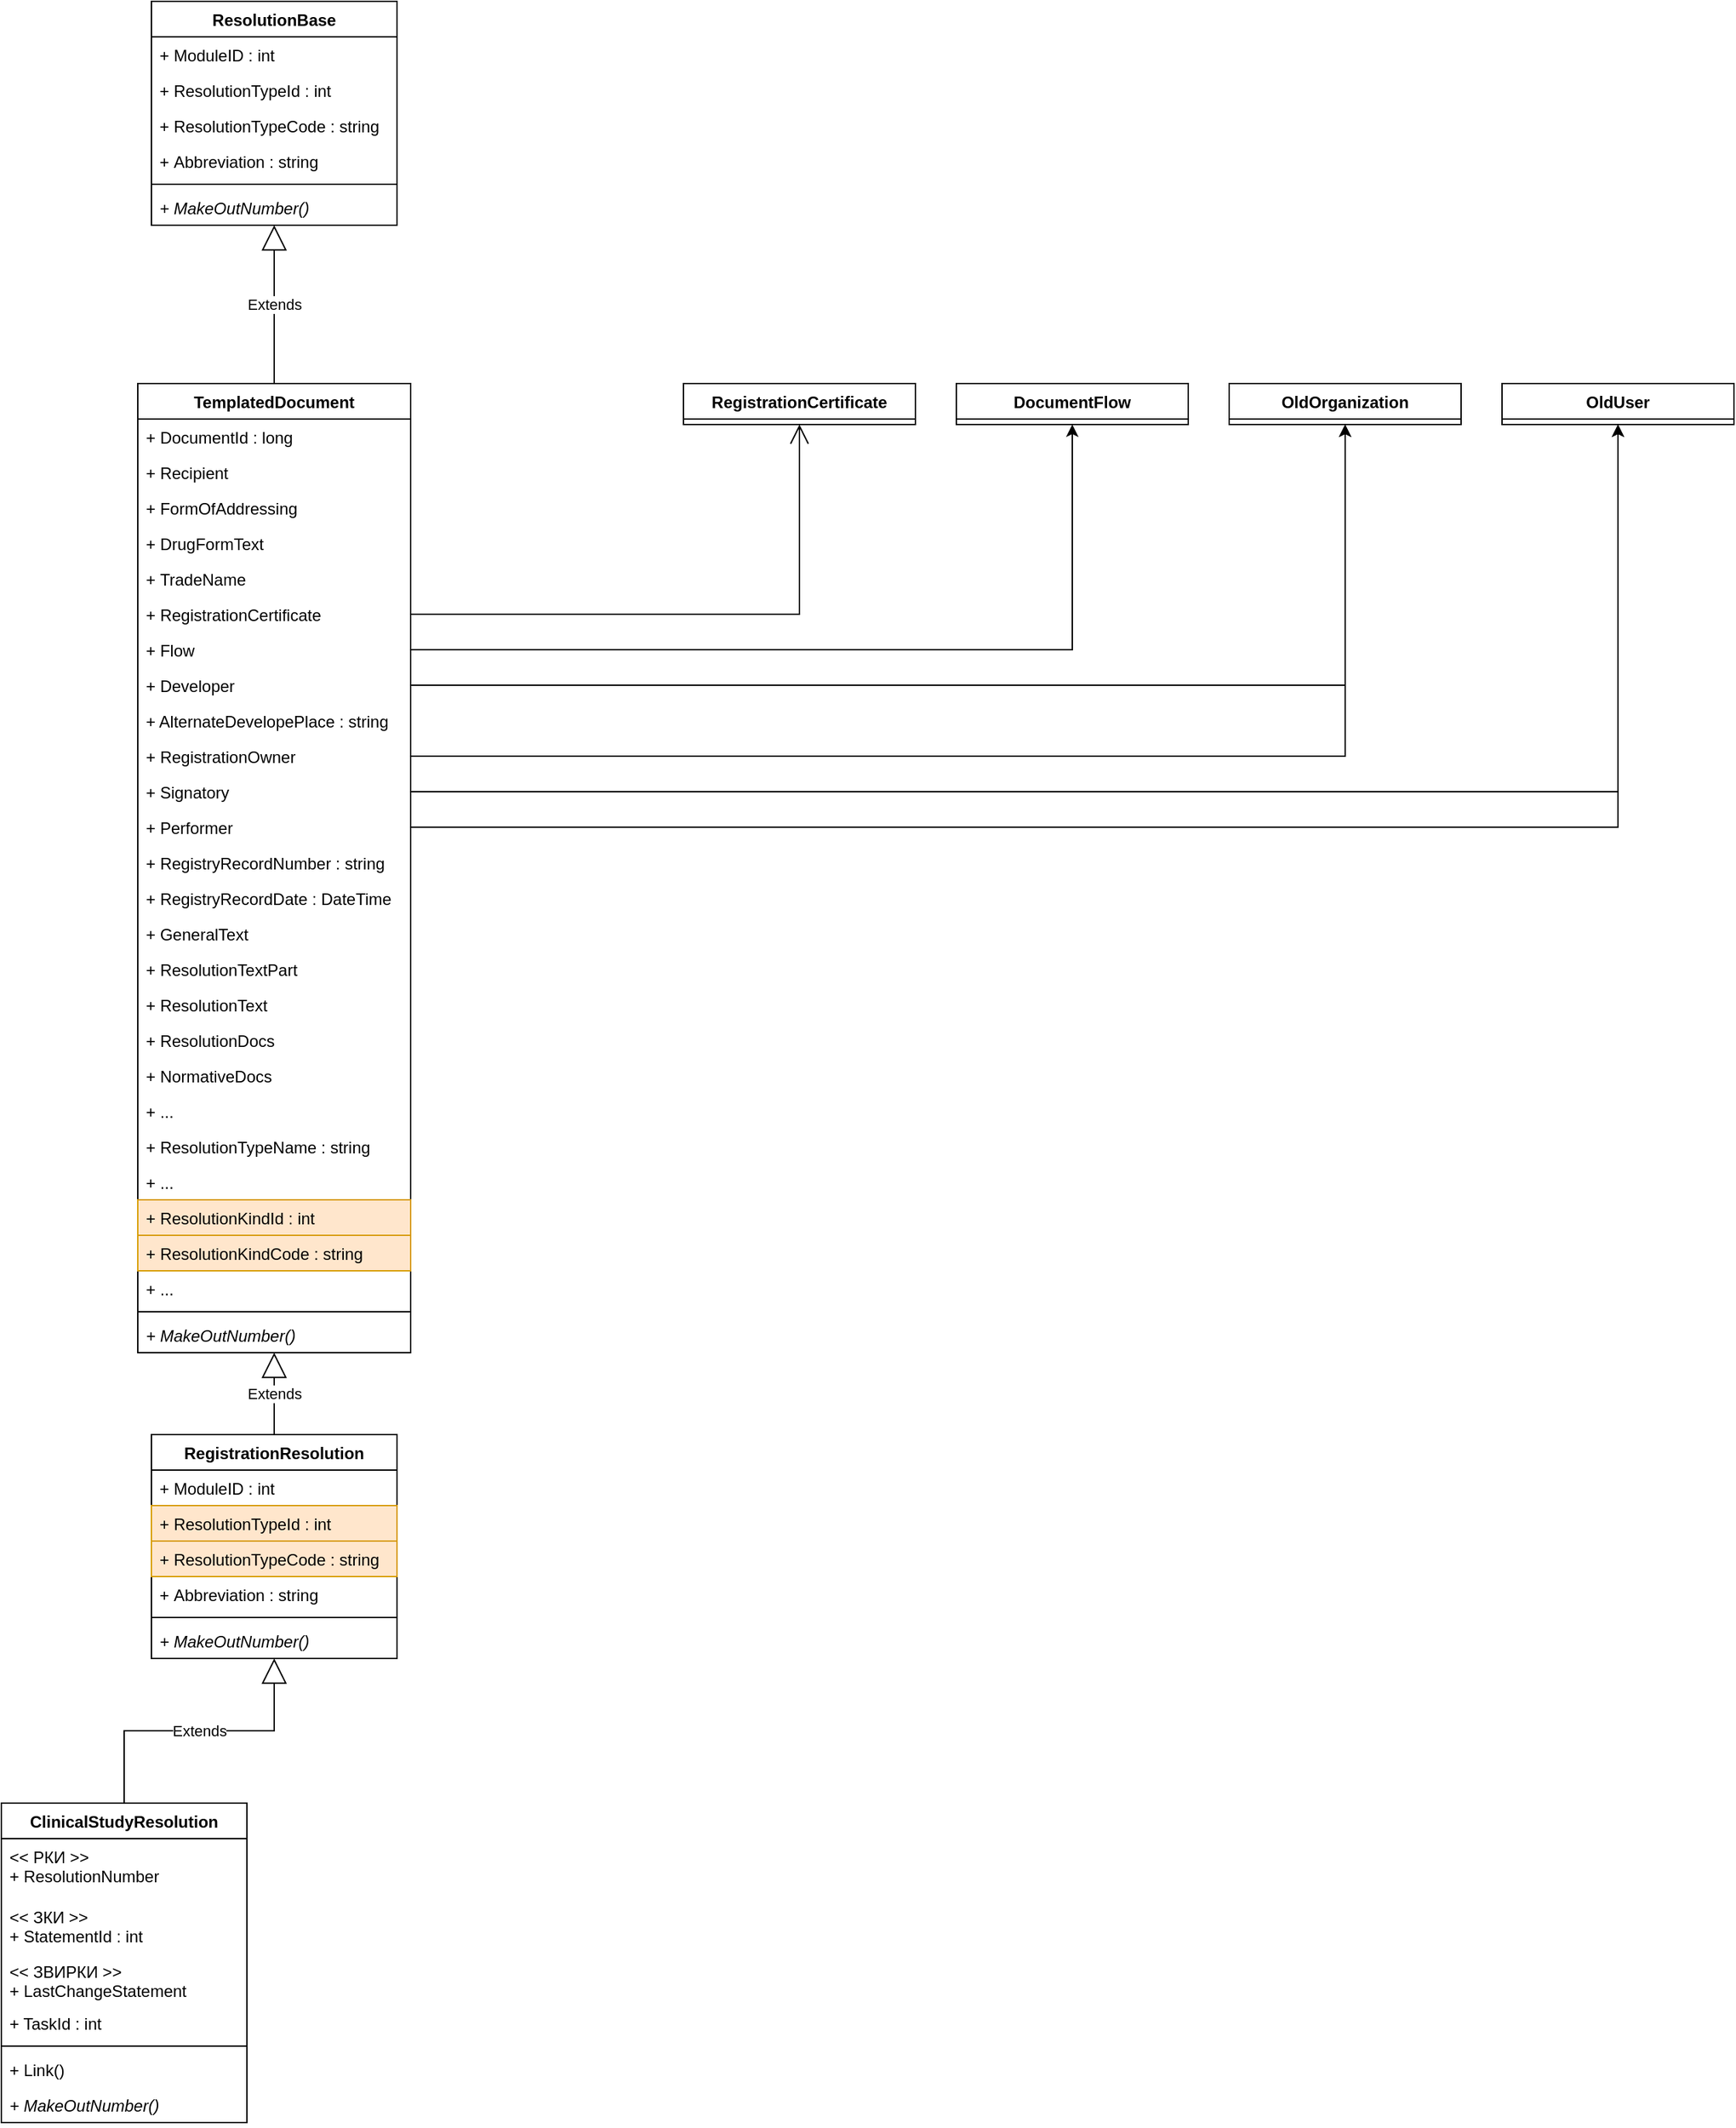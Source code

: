 <mxfile version="20.6.0" type="github">
  <diagram id="jpaH01QrrNPYKbs0xLTw" name="Страница 1">
    <mxGraphModel dx="1233" dy="1970" grid="1" gridSize="10" guides="1" tooltips="1" connect="1" arrows="1" fold="1" page="1" pageScale="1" pageWidth="827" pageHeight="1169" math="0" shadow="0">
      <root>
        <mxCell id="0" />
        <mxCell id="1" parent="0" />
        <mxCell id="X-IGHEl8Y6HBOu0wFlwu-5" value="RegistrationResolution" style="swimlane;fontStyle=1;align=center;verticalAlign=top;childLayout=stackLayout;horizontal=1;startSize=26;horizontalStack=0;resizeParent=1;resizeParentMax=0;resizeLast=0;collapsible=1;marginBottom=0;" vertex="1" parent="1">
          <mxGeometry x="330" y="370" width="180" height="164" as="geometry" />
        </mxCell>
        <mxCell id="X-IGHEl8Y6HBOu0wFlwu-6" value="+ ModuleID : int" style="text;strokeColor=none;fillColor=none;align=left;verticalAlign=top;spacingLeft=4;spacingRight=4;overflow=hidden;rotatable=0;points=[[0,0.5],[1,0.5]];portConstraint=eastwest;" vertex="1" parent="X-IGHEl8Y6HBOu0wFlwu-5">
          <mxGeometry y="26" width="180" height="26" as="geometry" />
        </mxCell>
        <mxCell id="X-IGHEl8Y6HBOu0wFlwu-11" value="+ ResolutionTypeId : int" style="text;strokeColor=#d79b00;fillColor=#ffe6cc;align=left;verticalAlign=top;spacingLeft=4;spacingRight=4;overflow=hidden;rotatable=0;points=[[0,0.5],[1,0.5]];portConstraint=eastwest;" vertex="1" parent="X-IGHEl8Y6HBOu0wFlwu-5">
          <mxGeometry y="52" width="180" height="26" as="geometry" />
        </mxCell>
        <mxCell id="X-IGHEl8Y6HBOu0wFlwu-9" value="+ ResolutionTypeCode : string" style="text;strokeColor=#d79b00;fillColor=#ffe6cc;align=left;verticalAlign=top;spacingLeft=4;spacingRight=4;overflow=hidden;rotatable=0;points=[[0,0.5],[1,0.5]];portConstraint=eastwest;" vertex="1" parent="X-IGHEl8Y6HBOu0wFlwu-5">
          <mxGeometry y="78" width="180" height="26" as="geometry" />
        </mxCell>
        <mxCell id="X-IGHEl8Y6HBOu0wFlwu-20" value="+ Abbreviation : string" style="text;strokeColor=none;fillColor=none;align=left;verticalAlign=top;spacingLeft=4;spacingRight=4;overflow=hidden;rotatable=0;points=[[0,0.5],[1,0.5]];portConstraint=eastwest;" vertex="1" parent="X-IGHEl8Y6HBOu0wFlwu-5">
          <mxGeometry y="104" width="180" height="26" as="geometry" />
        </mxCell>
        <mxCell id="X-IGHEl8Y6HBOu0wFlwu-7" value="" style="line;strokeWidth=1;fillColor=none;align=left;verticalAlign=middle;spacingTop=-1;spacingLeft=3;spacingRight=3;rotatable=0;labelPosition=right;points=[];portConstraint=eastwest;strokeColor=inherit;" vertex="1" parent="X-IGHEl8Y6HBOu0wFlwu-5">
          <mxGeometry y="130" width="180" height="8" as="geometry" />
        </mxCell>
        <mxCell id="X-IGHEl8Y6HBOu0wFlwu-8" value="+ MakeOutNumber()" style="text;strokeColor=none;fillColor=none;align=left;verticalAlign=top;spacingLeft=4;spacingRight=4;overflow=hidden;rotatable=0;points=[[0,0.5],[1,0.5]];portConstraint=eastwest;fontStyle=2" vertex="1" parent="X-IGHEl8Y6HBOu0wFlwu-5">
          <mxGeometry y="138" width="180" height="26" as="geometry" />
        </mxCell>
        <mxCell id="X-IGHEl8Y6HBOu0wFlwu-13" value="ClinicalStudyResolution" style="swimlane;fontStyle=1;align=center;verticalAlign=top;childLayout=stackLayout;horizontal=1;startSize=26;horizontalStack=0;resizeParent=1;resizeParentMax=0;resizeLast=0;collapsible=1;marginBottom=0;" vertex="1" parent="1">
          <mxGeometry x="220" y="640" width="180" height="234" as="geometry" />
        </mxCell>
        <mxCell id="X-IGHEl8Y6HBOu0wFlwu-14" value="&lt;&lt; РКИ &gt;&gt;&#xa;+ ResolutionNumber" style="text;strokeColor=none;fillColor=none;align=left;verticalAlign=top;spacingLeft=4;spacingRight=4;overflow=hidden;rotatable=0;points=[[0,0.5],[1,0.5]];portConstraint=eastwest;" vertex="1" parent="X-IGHEl8Y6HBOu0wFlwu-13">
          <mxGeometry y="26" width="180" height="44" as="geometry" />
        </mxCell>
        <mxCell id="X-IGHEl8Y6HBOu0wFlwu-12" value="&lt;&lt; ЗКИ &gt;&gt;&#xa;+ StatementId : int" style="text;strokeColor=none;fillColor=none;align=left;verticalAlign=top;spacingLeft=4;spacingRight=4;overflow=hidden;rotatable=0;points=[[0,0.5],[1,0.5]];portConstraint=eastwest;" vertex="1" parent="X-IGHEl8Y6HBOu0wFlwu-13">
          <mxGeometry y="70" width="180" height="40" as="geometry" />
        </mxCell>
        <mxCell id="X-IGHEl8Y6HBOu0wFlwu-10" value="&lt;&lt; ЗВИРКИ &gt;&gt;&#xa;+ LastChangeStatement" style="text;strokeColor=none;fillColor=none;align=left;verticalAlign=top;spacingLeft=4;spacingRight=4;overflow=hidden;rotatable=0;points=[[0,0.5],[1,0.5]];portConstraint=eastwest;" vertex="1" parent="X-IGHEl8Y6HBOu0wFlwu-13">
          <mxGeometry y="110" width="180" height="38" as="geometry" />
        </mxCell>
        <mxCell id="X-IGHEl8Y6HBOu0wFlwu-15" value="+ TaskId : int" style="text;strokeColor=none;fillColor=none;align=left;verticalAlign=top;spacingLeft=4;spacingRight=4;overflow=hidden;rotatable=0;points=[[0,0.5],[1,0.5]];portConstraint=eastwest;" vertex="1" parent="X-IGHEl8Y6HBOu0wFlwu-13">
          <mxGeometry y="148" width="180" height="26" as="geometry" />
        </mxCell>
        <mxCell id="X-IGHEl8Y6HBOu0wFlwu-17" value="" style="line;strokeWidth=1;fillColor=none;align=left;verticalAlign=middle;spacingTop=-1;spacingLeft=3;spacingRight=3;rotatable=0;labelPosition=right;points=[];portConstraint=eastwest;strokeColor=inherit;" vertex="1" parent="X-IGHEl8Y6HBOu0wFlwu-13">
          <mxGeometry y="174" width="180" height="8" as="geometry" />
        </mxCell>
        <mxCell id="X-IGHEl8Y6HBOu0wFlwu-18" value="+ Link()" style="text;strokeColor=none;fillColor=none;align=left;verticalAlign=top;spacingLeft=4;spacingRight=4;overflow=hidden;rotatable=0;points=[[0,0.5],[1,0.5]];portConstraint=eastwest;" vertex="1" parent="X-IGHEl8Y6HBOu0wFlwu-13">
          <mxGeometry y="182" width="180" height="26" as="geometry" />
        </mxCell>
        <mxCell id="X-IGHEl8Y6HBOu0wFlwu-16" value="+ MakeOutNumber()" style="text;strokeColor=none;fillColor=none;align=left;verticalAlign=top;spacingLeft=4;spacingRight=4;overflow=hidden;rotatable=0;points=[[0,0.5],[1,0.5]];portConstraint=eastwest;fontStyle=2" vertex="1" parent="X-IGHEl8Y6HBOu0wFlwu-13">
          <mxGeometry y="208" width="180" height="26" as="geometry" />
        </mxCell>
        <mxCell id="X-IGHEl8Y6HBOu0wFlwu-19" value="Extends" style="endArrow=block;endSize=16;endFill=0;html=1;rounded=0;fontSize=11;edgeStyle=orthogonalEdgeStyle;" edge="1" parent="1" source="X-IGHEl8Y6HBOu0wFlwu-13" target="X-IGHEl8Y6HBOu0wFlwu-5">
          <mxGeometry width="160" relative="1" as="geometry">
            <mxPoint x="240" y="610" as="sourcePoint" />
            <mxPoint x="400" y="610" as="targetPoint" />
          </mxGeometry>
        </mxCell>
        <mxCell id="X-IGHEl8Y6HBOu0wFlwu-21" value="TemplatedDocument" style="swimlane;fontStyle=1;align=center;verticalAlign=top;childLayout=stackLayout;horizontal=1;startSize=26;horizontalStack=0;resizeParent=1;resizeParentMax=0;resizeLast=0;collapsible=1;marginBottom=0;" vertex="1" parent="1">
          <mxGeometry x="320" y="-400" width="200" height="710" as="geometry" />
        </mxCell>
        <mxCell id="X-IGHEl8Y6HBOu0wFlwu-22" value="+ DocumentId : long" style="text;strokeColor=none;fillColor=none;align=left;verticalAlign=top;spacingLeft=4;spacingRight=4;overflow=hidden;rotatable=0;points=[[0,0.5],[1,0.5]];portConstraint=eastwest;" vertex="1" parent="X-IGHEl8Y6HBOu0wFlwu-21">
          <mxGeometry y="26" width="200" height="26" as="geometry" />
        </mxCell>
        <mxCell id="X-IGHEl8Y6HBOu0wFlwu-23" value="+ Recipient" style="text;strokeColor=none;fillColor=none;align=left;verticalAlign=top;spacingLeft=4;spacingRight=4;overflow=hidden;rotatable=0;points=[[0,0.5],[1,0.5]];portConstraint=eastwest;" vertex="1" parent="X-IGHEl8Y6HBOu0wFlwu-21">
          <mxGeometry y="52" width="200" height="26" as="geometry" />
        </mxCell>
        <mxCell id="X-IGHEl8Y6HBOu0wFlwu-24" value="+ FormOfAddressing" style="text;strokeColor=none;fillColor=none;align=left;verticalAlign=top;spacingLeft=4;spacingRight=4;overflow=hidden;rotatable=0;points=[[0,0.5],[1,0.5]];portConstraint=eastwest;" vertex="1" parent="X-IGHEl8Y6HBOu0wFlwu-21">
          <mxGeometry y="78" width="200" height="26" as="geometry" />
        </mxCell>
        <mxCell id="X-IGHEl8Y6HBOu0wFlwu-25" value="+ DrugFormText" style="text;strokeColor=none;fillColor=none;align=left;verticalAlign=top;spacingLeft=4;spacingRight=4;overflow=hidden;rotatable=0;points=[[0,0.5],[1,0.5]];portConstraint=eastwest;" vertex="1" parent="X-IGHEl8Y6HBOu0wFlwu-21">
          <mxGeometry y="104" width="200" height="26" as="geometry" />
        </mxCell>
        <mxCell id="X-IGHEl8Y6HBOu0wFlwu-38" value="+ TradeName" style="text;strokeColor=none;fillColor=none;align=left;verticalAlign=top;spacingLeft=4;spacingRight=4;overflow=hidden;rotatable=0;points=[[0,0.5],[1,0.5]];portConstraint=eastwest;" vertex="1" parent="X-IGHEl8Y6HBOu0wFlwu-21">
          <mxGeometry y="130" width="200" height="26" as="geometry" />
        </mxCell>
        <mxCell id="X-IGHEl8Y6HBOu0wFlwu-39" value="+ RegistrationCertificate" style="text;strokeColor=none;fillColor=none;align=left;verticalAlign=top;spacingLeft=4;spacingRight=4;overflow=hidden;rotatable=0;points=[[0,0.5],[1,0.5]];portConstraint=eastwest;" vertex="1" parent="X-IGHEl8Y6HBOu0wFlwu-21">
          <mxGeometry y="156" width="200" height="26" as="geometry" />
        </mxCell>
        <mxCell id="X-IGHEl8Y6HBOu0wFlwu-50" value="+ Flow" style="text;strokeColor=none;fillColor=none;align=left;verticalAlign=top;spacingLeft=4;spacingRight=4;overflow=hidden;rotatable=0;points=[[0,0.5],[1,0.5]];portConstraint=eastwest;" vertex="1" parent="X-IGHEl8Y6HBOu0wFlwu-21">
          <mxGeometry y="182" width="200" height="26" as="geometry" />
        </mxCell>
        <mxCell id="X-IGHEl8Y6HBOu0wFlwu-56" value="+ Developer" style="text;strokeColor=none;fillColor=none;align=left;verticalAlign=top;spacingLeft=4;spacingRight=4;overflow=hidden;rotatable=0;points=[[0,0.5],[1,0.5]];portConstraint=eastwest;" vertex="1" parent="X-IGHEl8Y6HBOu0wFlwu-21">
          <mxGeometry y="208" width="200" height="26" as="geometry" />
        </mxCell>
        <mxCell id="X-IGHEl8Y6HBOu0wFlwu-62" value="+ AlternateDevelopePlace : string" style="text;strokeColor=none;fillColor=none;align=left;verticalAlign=top;spacingLeft=4;spacingRight=4;overflow=hidden;rotatable=0;points=[[0,0.5],[1,0.5]];portConstraint=eastwest;" vertex="1" parent="X-IGHEl8Y6HBOu0wFlwu-21">
          <mxGeometry y="234" width="200" height="26" as="geometry" />
        </mxCell>
        <mxCell id="X-IGHEl8Y6HBOu0wFlwu-65" value="+ RegistrationOwner" style="text;strokeColor=none;fillColor=none;align=left;verticalAlign=top;spacingLeft=4;spacingRight=4;overflow=hidden;rotatable=0;points=[[0,0.5],[1,0.5]];portConstraint=eastwest;" vertex="1" parent="X-IGHEl8Y6HBOu0wFlwu-21">
          <mxGeometry y="260" width="200" height="26" as="geometry" />
        </mxCell>
        <mxCell id="X-IGHEl8Y6HBOu0wFlwu-63" value="+ Signatory" style="text;strokeColor=none;fillColor=none;align=left;verticalAlign=top;spacingLeft=4;spacingRight=4;overflow=hidden;rotatable=0;points=[[0,0.5],[1,0.5]];portConstraint=eastwest;" vertex="1" parent="X-IGHEl8Y6HBOu0wFlwu-21">
          <mxGeometry y="286" width="200" height="26" as="geometry" />
        </mxCell>
        <mxCell id="X-IGHEl8Y6HBOu0wFlwu-71" value="+ Performer" style="text;strokeColor=none;fillColor=none;align=left;verticalAlign=top;spacingLeft=4;spacingRight=4;overflow=hidden;rotatable=0;points=[[0,0.5],[1,0.5]];portConstraint=eastwest;" vertex="1" parent="X-IGHEl8Y6HBOu0wFlwu-21">
          <mxGeometry y="312" width="200" height="26" as="geometry" />
        </mxCell>
        <mxCell id="X-IGHEl8Y6HBOu0wFlwu-73" value="+ RegistryRecordNumber : string" style="text;strokeColor=none;fillColor=none;align=left;verticalAlign=top;spacingLeft=4;spacingRight=4;overflow=hidden;rotatable=0;points=[[0,0.5],[1,0.5]];portConstraint=eastwest;" vertex="1" parent="X-IGHEl8Y6HBOu0wFlwu-21">
          <mxGeometry y="338" width="200" height="26" as="geometry" />
        </mxCell>
        <mxCell id="X-IGHEl8Y6HBOu0wFlwu-74" value="+ RegistryRecordDate : DateTime" style="text;strokeColor=none;fillColor=none;align=left;verticalAlign=top;spacingLeft=4;spacingRight=4;overflow=hidden;rotatable=0;points=[[0,0.5],[1,0.5]];portConstraint=eastwest;" vertex="1" parent="X-IGHEl8Y6HBOu0wFlwu-21">
          <mxGeometry y="364" width="200" height="26" as="geometry" />
        </mxCell>
        <mxCell id="X-IGHEl8Y6HBOu0wFlwu-75" value="+ GeneralText" style="text;strokeColor=none;fillColor=none;align=left;verticalAlign=top;spacingLeft=4;spacingRight=4;overflow=hidden;rotatable=0;points=[[0,0.5],[1,0.5]];portConstraint=eastwest;" vertex="1" parent="X-IGHEl8Y6HBOu0wFlwu-21">
          <mxGeometry y="390" width="200" height="26" as="geometry" />
        </mxCell>
        <mxCell id="X-IGHEl8Y6HBOu0wFlwu-76" value="+ ResolutionTextPart" style="text;strokeColor=none;fillColor=none;align=left;verticalAlign=top;spacingLeft=4;spacingRight=4;overflow=hidden;rotatable=0;points=[[0,0.5],[1,0.5]];portConstraint=eastwest;" vertex="1" parent="X-IGHEl8Y6HBOu0wFlwu-21">
          <mxGeometry y="416" width="200" height="26" as="geometry" />
        </mxCell>
        <mxCell id="X-IGHEl8Y6HBOu0wFlwu-77" value="+ ResolutionText" style="text;strokeColor=none;fillColor=none;align=left;verticalAlign=top;spacingLeft=4;spacingRight=4;overflow=hidden;rotatable=0;points=[[0,0.5],[1,0.5]];portConstraint=eastwest;" vertex="1" parent="X-IGHEl8Y6HBOu0wFlwu-21">
          <mxGeometry y="442" width="200" height="26" as="geometry" />
        </mxCell>
        <mxCell id="X-IGHEl8Y6HBOu0wFlwu-78" value="+ ResolutionDocs" style="text;strokeColor=none;fillColor=none;align=left;verticalAlign=top;spacingLeft=4;spacingRight=4;overflow=hidden;rotatable=0;points=[[0,0.5],[1,0.5]];portConstraint=eastwest;" vertex="1" parent="X-IGHEl8Y6HBOu0wFlwu-21">
          <mxGeometry y="468" width="200" height="26" as="geometry" />
        </mxCell>
        <mxCell id="X-IGHEl8Y6HBOu0wFlwu-79" value="+ NormativeDocs" style="text;strokeColor=none;fillColor=none;align=left;verticalAlign=top;spacingLeft=4;spacingRight=4;overflow=hidden;rotatable=0;points=[[0,0.5],[1,0.5]];portConstraint=eastwest;" vertex="1" parent="X-IGHEl8Y6HBOu0wFlwu-21">
          <mxGeometry y="494" width="200" height="26" as="geometry" />
        </mxCell>
        <mxCell id="X-IGHEl8Y6HBOu0wFlwu-84" value="+ ..." style="text;strokeColor=none;fillColor=none;align=left;verticalAlign=top;spacingLeft=4;spacingRight=4;overflow=hidden;rotatable=0;points=[[0,0.5],[1,0.5]];portConstraint=eastwest;" vertex="1" parent="X-IGHEl8Y6HBOu0wFlwu-21">
          <mxGeometry y="520" width="200" height="26" as="geometry" />
        </mxCell>
        <mxCell id="X-IGHEl8Y6HBOu0wFlwu-85" value="+ ResolutionTypeName : string" style="text;strokeColor=none;fillColor=none;align=left;verticalAlign=top;spacingLeft=4;spacingRight=4;overflow=hidden;rotatable=0;points=[[0,0.5],[1,0.5]];portConstraint=eastwest;" vertex="1" parent="X-IGHEl8Y6HBOu0wFlwu-21">
          <mxGeometry y="546" width="200" height="26" as="geometry" />
        </mxCell>
        <mxCell id="X-IGHEl8Y6HBOu0wFlwu-80" value="+ ..." style="text;strokeColor=none;fillColor=none;align=left;verticalAlign=top;spacingLeft=4;spacingRight=4;overflow=hidden;rotatable=0;points=[[0,0.5],[1,0.5]];portConstraint=eastwest;" vertex="1" parent="X-IGHEl8Y6HBOu0wFlwu-21">
          <mxGeometry y="572" width="200" height="26" as="geometry" />
        </mxCell>
        <mxCell id="X-IGHEl8Y6HBOu0wFlwu-81" value="+ ResolutionKindId : int" style="text;strokeColor=#d79b00;fillColor=#ffe6cc;align=left;verticalAlign=top;spacingLeft=4;spacingRight=4;overflow=hidden;rotatable=0;points=[[0,0.5],[1,0.5]];portConstraint=eastwest;" vertex="1" parent="X-IGHEl8Y6HBOu0wFlwu-21">
          <mxGeometry y="598" width="200" height="26" as="geometry" />
        </mxCell>
        <mxCell id="X-IGHEl8Y6HBOu0wFlwu-82" value="+ ResolutionKindCode : string" style="text;strokeColor=#d79b00;fillColor=#ffe6cc;align=left;verticalAlign=top;spacingLeft=4;spacingRight=4;overflow=hidden;rotatable=0;points=[[0,0.5],[1,0.5]];portConstraint=eastwest;" vertex="1" parent="X-IGHEl8Y6HBOu0wFlwu-21">
          <mxGeometry y="624" width="200" height="26" as="geometry" />
        </mxCell>
        <mxCell id="X-IGHEl8Y6HBOu0wFlwu-83" value="+ ..." style="text;strokeColor=none;fillColor=none;align=left;verticalAlign=top;spacingLeft=4;spacingRight=4;overflow=hidden;rotatable=0;points=[[0,0.5],[1,0.5]];portConstraint=eastwest;" vertex="1" parent="X-IGHEl8Y6HBOu0wFlwu-21">
          <mxGeometry y="650" width="200" height="26" as="geometry" />
        </mxCell>
        <mxCell id="X-IGHEl8Y6HBOu0wFlwu-26" value="" style="line;strokeWidth=1;fillColor=none;align=left;verticalAlign=middle;spacingTop=-1;spacingLeft=3;spacingRight=3;rotatable=0;labelPosition=right;points=[];portConstraint=eastwest;strokeColor=inherit;" vertex="1" parent="X-IGHEl8Y6HBOu0wFlwu-21">
          <mxGeometry y="676" width="200" height="8" as="geometry" />
        </mxCell>
        <mxCell id="X-IGHEl8Y6HBOu0wFlwu-27" value="+ MakeOutNumber()" style="text;strokeColor=none;fillColor=none;align=left;verticalAlign=top;spacingLeft=4;spacingRight=4;overflow=hidden;rotatable=0;points=[[0,0.5],[1,0.5]];portConstraint=eastwest;fontStyle=2" vertex="1" parent="X-IGHEl8Y6HBOu0wFlwu-21">
          <mxGeometry y="684" width="200" height="26" as="geometry" />
        </mxCell>
        <mxCell id="X-IGHEl8Y6HBOu0wFlwu-28" value="Extends" style="endArrow=block;endSize=16;endFill=0;html=1;rounded=0;fontSize=11;edgeStyle=orthogonalEdgeStyle;" edge="1" parent="1" source="X-IGHEl8Y6HBOu0wFlwu-5" target="X-IGHEl8Y6HBOu0wFlwu-21">
          <mxGeometry width="160" relative="1" as="geometry">
            <mxPoint x="320" y="650" as="sourcePoint" />
            <mxPoint x="430" y="544" as="targetPoint" />
          </mxGeometry>
        </mxCell>
        <mxCell id="X-IGHEl8Y6HBOu0wFlwu-29" value="ResolutionBase" style="swimlane;fontStyle=1;align=center;verticalAlign=top;childLayout=stackLayout;horizontal=1;startSize=26;horizontalStack=0;resizeParent=1;resizeParentMax=0;resizeLast=0;collapsible=1;marginBottom=0;" vertex="1" parent="1">
          <mxGeometry x="330" y="-680" width="180" height="164" as="geometry" />
        </mxCell>
        <mxCell id="X-IGHEl8Y6HBOu0wFlwu-30" value="+ ModuleID : int" style="text;strokeColor=none;fillColor=none;align=left;verticalAlign=top;spacingLeft=4;spacingRight=4;overflow=hidden;rotatable=0;points=[[0,0.5],[1,0.5]];portConstraint=eastwest;" vertex="1" parent="X-IGHEl8Y6HBOu0wFlwu-29">
          <mxGeometry y="26" width="180" height="26" as="geometry" />
        </mxCell>
        <mxCell id="X-IGHEl8Y6HBOu0wFlwu-31" value="+ ResolutionTypeId : int" style="text;strokeColor=none;fillColor=none;align=left;verticalAlign=top;spacingLeft=4;spacingRight=4;overflow=hidden;rotatable=0;points=[[0,0.5],[1,0.5]];portConstraint=eastwest;" vertex="1" parent="X-IGHEl8Y6HBOu0wFlwu-29">
          <mxGeometry y="52" width="180" height="26" as="geometry" />
        </mxCell>
        <mxCell id="X-IGHEl8Y6HBOu0wFlwu-32" value="+ ResolutionTypeCode : string" style="text;strokeColor=none;fillColor=none;align=left;verticalAlign=top;spacingLeft=4;spacingRight=4;overflow=hidden;rotatable=0;points=[[0,0.5],[1,0.5]];portConstraint=eastwest;" vertex="1" parent="X-IGHEl8Y6HBOu0wFlwu-29">
          <mxGeometry y="78" width="180" height="26" as="geometry" />
        </mxCell>
        <mxCell id="X-IGHEl8Y6HBOu0wFlwu-33" value="+ Abbreviation : string" style="text;strokeColor=none;fillColor=none;align=left;verticalAlign=top;spacingLeft=4;spacingRight=4;overflow=hidden;rotatable=0;points=[[0,0.5],[1,0.5]];portConstraint=eastwest;" vertex="1" parent="X-IGHEl8Y6HBOu0wFlwu-29">
          <mxGeometry y="104" width="180" height="26" as="geometry" />
        </mxCell>
        <mxCell id="X-IGHEl8Y6HBOu0wFlwu-34" value="" style="line;strokeWidth=1;fillColor=none;align=left;verticalAlign=middle;spacingTop=-1;spacingLeft=3;spacingRight=3;rotatable=0;labelPosition=right;points=[];portConstraint=eastwest;strokeColor=inherit;" vertex="1" parent="X-IGHEl8Y6HBOu0wFlwu-29">
          <mxGeometry y="130" width="180" height="8" as="geometry" />
        </mxCell>
        <mxCell id="X-IGHEl8Y6HBOu0wFlwu-35" value="+ MakeOutNumber()" style="text;strokeColor=none;fillColor=none;align=left;verticalAlign=top;spacingLeft=4;spacingRight=4;overflow=hidden;rotatable=0;points=[[0,0.5],[1,0.5]];portConstraint=eastwest;fontStyle=2" vertex="1" parent="X-IGHEl8Y6HBOu0wFlwu-29">
          <mxGeometry y="138" width="180" height="26" as="geometry" />
        </mxCell>
        <mxCell id="X-IGHEl8Y6HBOu0wFlwu-36" value="Extends" style="endArrow=block;endSize=16;endFill=0;html=1;rounded=0;fontSize=11;edgeStyle=orthogonalEdgeStyle;" edge="1" parent="1" source="X-IGHEl8Y6HBOu0wFlwu-21" target="X-IGHEl8Y6HBOu0wFlwu-29">
          <mxGeometry width="160" relative="1" as="geometry">
            <mxPoint x="430" y="380" as="sourcePoint" />
            <mxPoint x="430" y="274" as="targetPoint" />
          </mxGeometry>
        </mxCell>
        <mxCell id="X-IGHEl8Y6HBOu0wFlwu-40" value="RegistrationCertificate" style="swimlane;fontStyle=1;align=center;verticalAlign=top;childLayout=stackLayout;horizontal=1;startSize=26;horizontalStack=0;resizeParent=1;resizeParentMax=0;resizeLast=0;collapsible=1;marginBottom=0;" vertex="1" collapsed="1" parent="1">
          <mxGeometry x="720" y="-400" width="170" height="30" as="geometry">
            <mxRectangle x="647" y="70" width="180" height="86" as="alternateBounds" />
          </mxGeometry>
        </mxCell>
        <mxCell id="X-IGHEl8Y6HBOu0wFlwu-46" value="+ " style="text;strokeColor=none;fillColor=none;align=left;verticalAlign=top;spacingLeft=4;spacingRight=4;overflow=hidden;rotatable=0;points=[[0,0.5],[1,0.5]];portConstraint=eastwest;" vertex="1" parent="X-IGHEl8Y6HBOu0wFlwu-40">
          <mxGeometry y="26" width="180" height="26" as="geometry" />
        </mxCell>
        <mxCell id="X-IGHEl8Y6HBOu0wFlwu-47" value="" style="line;strokeWidth=1;fillColor=none;align=left;verticalAlign=middle;spacingTop=-1;spacingLeft=3;spacingRight=3;rotatable=0;labelPosition=right;points=[];portConstraint=eastwest;strokeColor=inherit;" vertex="1" parent="X-IGHEl8Y6HBOu0wFlwu-40">
          <mxGeometry y="52" width="180" height="8" as="geometry" />
        </mxCell>
        <mxCell id="X-IGHEl8Y6HBOu0wFlwu-48" value="+ " style="text;strokeColor=none;fillColor=none;align=left;verticalAlign=top;spacingLeft=4;spacingRight=4;overflow=hidden;rotatable=0;points=[[0,0.5],[1,0.5]];portConstraint=eastwest;fontStyle=2" vertex="1" parent="X-IGHEl8Y6HBOu0wFlwu-40">
          <mxGeometry y="60" width="180" height="26" as="geometry" />
        </mxCell>
        <mxCell id="X-IGHEl8Y6HBOu0wFlwu-49" value="" style="endArrow=open;endFill=1;endSize=12;html=1;rounded=0;fontSize=11;edgeStyle=orthogonalEdgeStyle;" edge="1" parent="1" source="X-IGHEl8Y6HBOu0wFlwu-39" target="X-IGHEl8Y6HBOu0wFlwu-40">
          <mxGeometry width="160" relative="1" as="geometry">
            <mxPoint x="240" y="160" as="sourcePoint" />
            <mxPoint x="400" y="160" as="targetPoint" />
          </mxGeometry>
        </mxCell>
        <mxCell id="X-IGHEl8Y6HBOu0wFlwu-51" value="DocumentFlow" style="swimlane;fontStyle=1;align=center;verticalAlign=top;childLayout=stackLayout;horizontal=1;startSize=26;horizontalStack=0;resizeParent=1;resizeParentMax=0;resizeLast=0;collapsible=1;marginBottom=0;" vertex="1" collapsed="1" parent="1">
          <mxGeometry x="920" y="-400" width="170" height="30" as="geometry">
            <mxRectangle x="647" y="70" width="180" height="86" as="alternateBounds" />
          </mxGeometry>
        </mxCell>
        <mxCell id="X-IGHEl8Y6HBOu0wFlwu-52" value="+ " style="text;strokeColor=none;fillColor=none;align=left;verticalAlign=top;spacingLeft=4;spacingRight=4;overflow=hidden;rotatable=0;points=[[0,0.5],[1,0.5]];portConstraint=eastwest;" vertex="1" parent="X-IGHEl8Y6HBOu0wFlwu-51">
          <mxGeometry y="26" width="180" height="26" as="geometry" />
        </mxCell>
        <mxCell id="X-IGHEl8Y6HBOu0wFlwu-53" value="" style="line;strokeWidth=1;fillColor=none;align=left;verticalAlign=middle;spacingTop=-1;spacingLeft=3;spacingRight=3;rotatable=0;labelPosition=right;points=[];portConstraint=eastwest;strokeColor=inherit;" vertex="1" parent="X-IGHEl8Y6HBOu0wFlwu-51">
          <mxGeometry y="52" width="180" height="8" as="geometry" />
        </mxCell>
        <mxCell id="X-IGHEl8Y6HBOu0wFlwu-54" value="+ " style="text;strokeColor=none;fillColor=none;align=left;verticalAlign=top;spacingLeft=4;spacingRight=4;overflow=hidden;rotatable=0;points=[[0,0.5],[1,0.5]];portConstraint=eastwest;fontStyle=2" vertex="1" parent="X-IGHEl8Y6HBOu0wFlwu-51">
          <mxGeometry y="60" width="180" height="26" as="geometry" />
        </mxCell>
        <mxCell id="X-IGHEl8Y6HBOu0wFlwu-55" style="edgeStyle=orthogonalEdgeStyle;rounded=0;orthogonalLoop=1;jettySize=auto;html=1;fontSize=11;" edge="1" parent="1" source="X-IGHEl8Y6HBOu0wFlwu-50" target="X-IGHEl8Y6HBOu0wFlwu-51">
          <mxGeometry relative="1" as="geometry" />
        </mxCell>
        <mxCell id="X-IGHEl8Y6HBOu0wFlwu-57" value="OldOrganization" style="swimlane;fontStyle=1;align=center;verticalAlign=top;childLayout=stackLayout;horizontal=1;startSize=26;horizontalStack=0;resizeParent=1;resizeParentMax=0;resizeLast=0;collapsible=1;marginBottom=0;" vertex="1" collapsed="1" parent="1">
          <mxGeometry x="1120" y="-400" width="170" height="30" as="geometry">
            <mxRectangle x="647" y="70" width="180" height="86" as="alternateBounds" />
          </mxGeometry>
        </mxCell>
        <mxCell id="X-IGHEl8Y6HBOu0wFlwu-58" value="+ " style="text;strokeColor=none;fillColor=none;align=left;verticalAlign=top;spacingLeft=4;spacingRight=4;overflow=hidden;rotatable=0;points=[[0,0.5],[1,0.5]];portConstraint=eastwest;" vertex="1" parent="X-IGHEl8Y6HBOu0wFlwu-57">
          <mxGeometry y="26" width="180" height="26" as="geometry" />
        </mxCell>
        <mxCell id="X-IGHEl8Y6HBOu0wFlwu-59" value="" style="line;strokeWidth=1;fillColor=none;align=left;verticalAlign=middle;spacingTop=-1;spacingLeft=3;spacingRight=3;rotatable=0;labelPosition=right;points=[];portConstraint=eastwest;strokeColor=inherit;" vertex="1" parent="X-IGHEl8Y6HBOu0wFlwu-57">
          <mxGeometry y="52" width="180" height="8" as="geometry" />
        </mxCell>
        <mxCell id="X-IGHEl8Y6HBOu0wFlwu-60" value="+ " style="text;strokeColor=none;fillColor=none;align=left;verticalAlign=top;spacingLeft=4;spacingRight=4;overflow=hidden;rotatable=0;points=[[0,0.5],[1,0.5]];portConstraint=eastwest;fontStyle=2" vertex="1" parent="X-IGHEl8Y6HBOu0wFlwu-57">
          <mxGeometry y="60" width="180" height="26" as="geometry" />
        </mxCell>
        <mxCell id="X-IGHEl8Y6HBOu0wFlwu-61" style="edgeStyle=orthogonalEdgeStyle;rounded=0;orthogonalLoop=1;jettySize=auto;html=1;fontSize=11;" edge="1" parent="1" source="X-IGHEl8Y6HBOu0wFlwu-56" target="X-IGHEl8Y6HBOu0wFlwu-57">
          <mxGeometry relative="1" as="geometry" />
        </mxCell>
        <mxCell id="X-IGHEl8Y6HBOu0wFlwu-64" style="edgeStyle=orthogonalEdgeStyle;rounded=0;orthogonalLoop=1;jettySize=auto;html=1;fontSize=11;" edge="1" parent="1" source="X-IGHEl8Y6HBOu0wFlwu-65" target="X-IGHEl8Y6HBOu0wFlwu-57">
          <mxGeometry relative="1" as="geometry" />
        </mxCell>
        <mxCell id="X-IGHEl8Y6HBOu0wFlwu-66" value="OldUser" style="swimlane;fontStyle=1;align=center;verticalAlign=top;childLayout=stackLayout;horizontal=1;startSize=26;horizontalStack=0;resizeParent=1;resizeParentMax=0;resizeLast=0;collapsible=1;marginBottom=0;" vertex="1" collapsed="1" parent="1">
          <mxGeometry x="1320" y="-400" width="170" height="30" as="geometry">
            <mxRectangle x="647" y="70" width="180" height="86" as="alternateBounds" />
          </mxGeometry>
        </mxCell>
        <mxCell id="X-IGHEl8Y6HBOu0wFlwu-67" value="+ " style="text;strokeColor=none;fillColor=none;align=left;verticalAlign=top;spacingLeft=4;spacingRight=4;overflow=hidden;rotatable=0;points=[[0,0.5],[1,0.5]];portConstraint=eastwest;" vertex="1" parent="X-IGHEl8Y6HBOu0wFlwu-66">
          <mxGeometry y="26" width="180" height="26" as="geometry" />
        </mxCell>
        <mxCell id="X-IGHEl8Y6HBOu0wFlwu-68" value="" style="line;strokeWidth=1;fillColor=none;align=left;verticalAlign=middle;spacingTop=-1;spacingLeft=3;spacingRight=3;rotatable=0;labelPosition=right;points=[];portConstraint=eastwest;strokeColor=inherit;" vertex="1" parent="X-IGHEl8Y6HBOu0wFlwu-66">
          <mxGeometry y="52" width="180" height="8" as="geometry" />
        </mxCell>
        <mxCell id="X-IGHEl8Y6HBOu0wFlwu-69" value="+ " style="text;strokeColor=none;fillColor=none;align=left;verticalAlign=top;spacingLeft=4;spacingRight=4;overflow=hidden;rotatable=0;points=[[0,0.5],[1,0.5]];portConstraint=eastwest;fontStyle=2" vertex="1" parent="X-IGHEl8Y6HBOu0wFlwu-66">
          <mxGeometry y="60" width="180" height="26" as="geometry" />
        </mxCell>
        <mxCell id="X-IGHEl8Y6HBOu0wFlwu-70" style="edgeStyle=orthogonalEdgeStyle;rounded=0;orthogonalLoop=1;jettySize=auto;html=1;fontSize=11;" edge="1" parent="1" source="X-IGHEl8Y6HBOu0wFlwu-63" target="X-IGHEl8Y6HBOu0wFlwu-66">
          <mxGeometry relative="1" as="geometry">
            <mxPoint x="550" y="269" as="sourcePoint" />
            <mxPoint x="1225" as="targetPoint" />
          </mxGeometry>
        </mxCell>
        <mxCell id="X-IGHEl8Y6HBOu0wFlwu-72" style="edgeStyle=orthogonalEdgeStyle;rounded=0;orthogonalLoop=1;jettySize=auto;html=1;fontSize=11;" edge="1" parent="1" source="X-IGHEl8Y6HBOu0wFlwu-71" target="X-IGHEl8Y6HBOu0wFlwu-66">
          <mxGeometry relative="1" as="geometry" />
        </mxCell>
      </root>
    </mxGraphModel>
  </diagram>
</mxfile>
